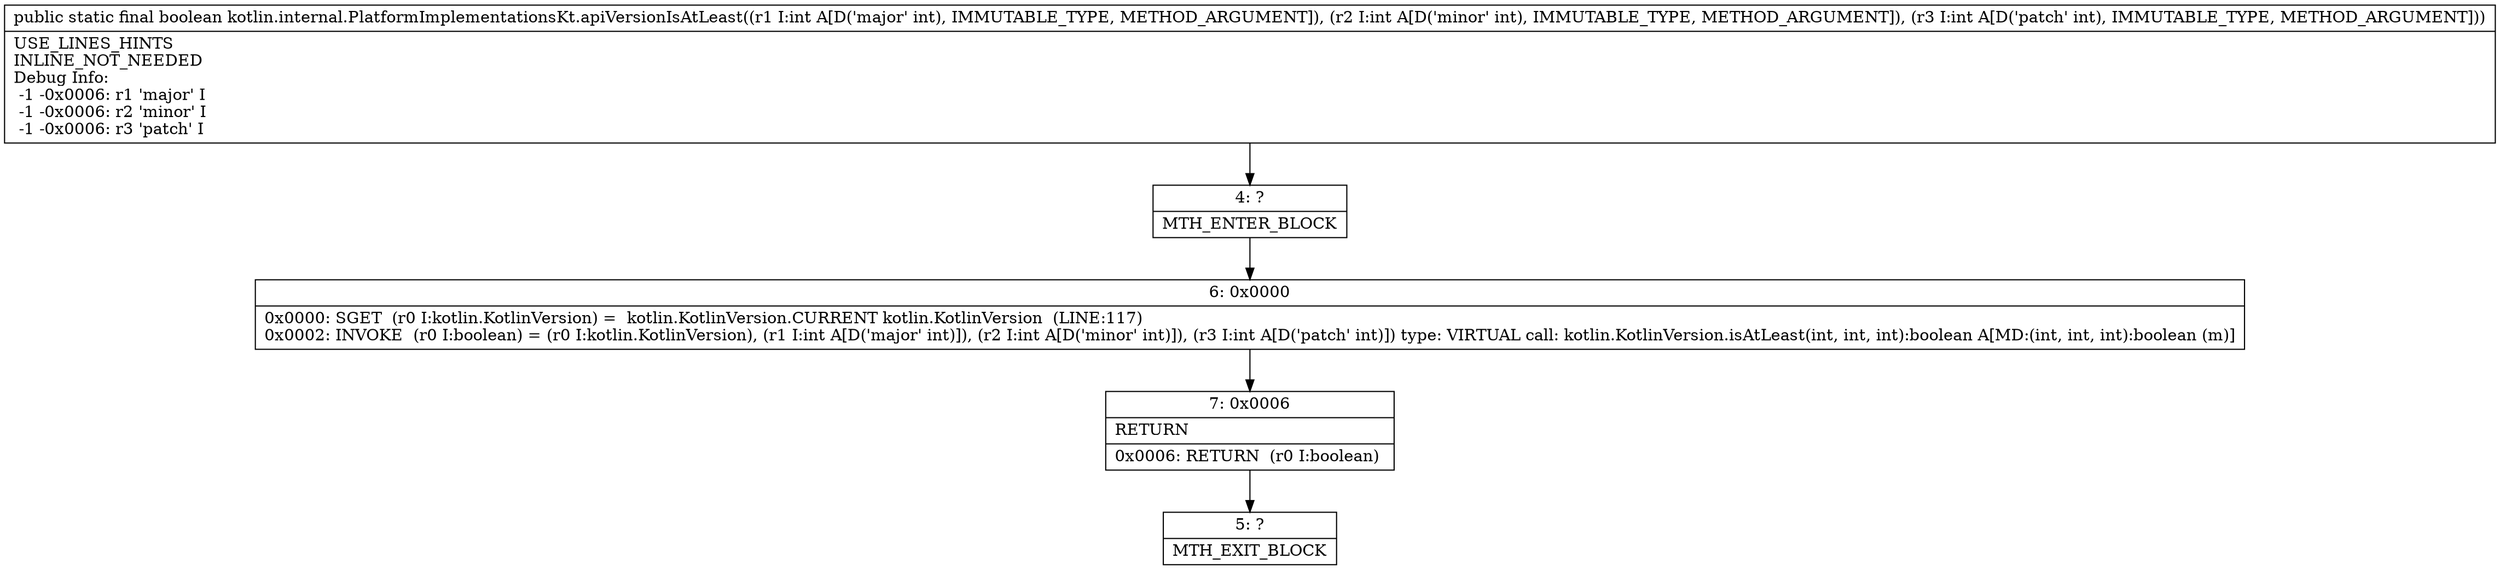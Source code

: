 digraph "CFG forkotlin.internal.PlatformImplementationsKt.apiVersionIsAtLeast(III)Z" {
Node_4 [shape=record,label="{4\:\ ?|MTH_ENTER_BLOCK\l}"];
Node_6 [shape=record,label="{6\:\ 0x0000|0x0000: SGET  (r0 I:kotlin.KotlinVersion) =  kotlin.KotlinVersion.CURRENT kotlin.KotlinVersion  (LINE:117)\l0x0002: INVOKE  (r0 I:boolean) = (r0 I:kotlin.KotlinVersion), (r1 I:int A[D('major' int)]), (r2 I:int A[D('minor' int)]), (r3 I:int A[D('patch' int)]) type: VIRTUAL call: kotlin.KotlinVersion.isAtLeast(int, int, int):boolean A[MD:(int, int, int):boolean (m)]\l}"];
Node_7 [shape=record,label="{7\:\ 0x0006|RETURN\l|0x0006: RETURN  (r0 I:boolean) \l}"];
Node_5 [shape=record,label="{5\:\ ?|MTH_EXIT_BLOCK\l}"];
MethodNode[shape=record,label="{public static final boolean kotlin.internal.PlatformImplementationsKt.apiVersionIsAtLeast((r1 I:int A[D('major' int), IMMUTABLE_TYPE, METHOD_ARGUMENT]), (r2 I:int A[D('minor' int), IMMUTABLE_TYPE, METHOD_ARGUMENT]), (r3 I:int A[D('patch' int), IMMUTABLE_TYPE, METHOD_ARGUMENT]))  | USE_LINES_HINTS\lINLINE_NOT_NEEDED\lDebug Info:\l  \-1 \-0x0006: r1 'major' I\l  \-1 \-0x0006: r2 'minor' I\l  \-1 \-0x0006: r3 'patch' I\l}"];
MethodNode -> Node_4;Node_4 -> Node_6;
Node_6 -> Node_7;
Node_7 -> Node_5;
}

